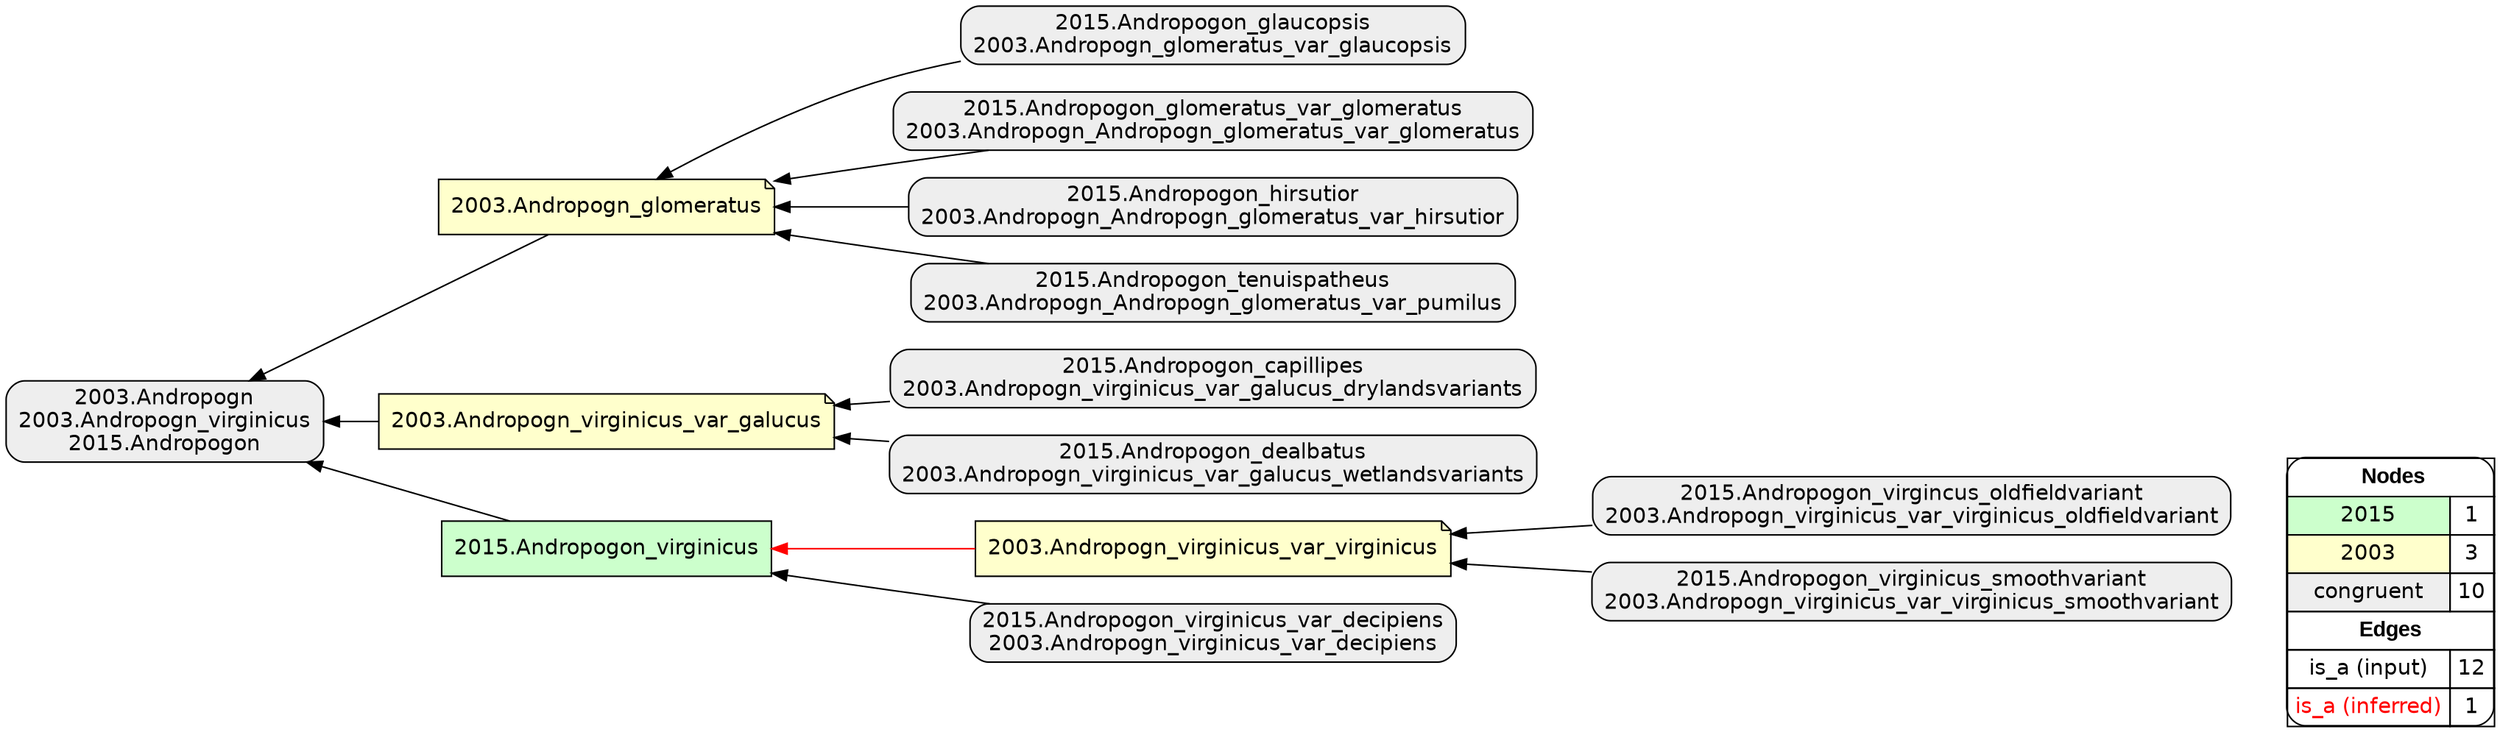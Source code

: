 digraph{
rankdir=RL
node[shape=box style=filled fillcolor="#CCFFCC" fontname="helvetica"] 
"2015.Andropogon_virginicus"
node[shape=note style=filled fillcolor="#FFFFCC" fontname="helvetica"] 
"2003.Andropogn_glomeratus"
"2003.Andropogn_virginicus_var_virginicus"
"2003.Andropogn_virginicus_var_galucus"
node[shape=box style="filled,rounded" fillcolor="#EEEEEE" fontname="helvetica"] 
"2015.Andropogon_virgincus_oldfieldvariant\n2003.Andropogn_virginicus_var_virginicus_oldfieldvariant"
"2015.Andropogon_glaucopsis\n2003.Andropogn_glomeratus_var_glaucopsis"
"2015.Andropogon_glomeratus_var_glomeratus\n2003.Andropogn_Andropogn_glomeratus_var_glomeratus"
"2015.Andropogon_capillipes\n2003.Andropogn_virginicus_var_galucus_drylandsvariants"
"2003.Andropogn\n2003.Andropogn_virginicus\n2015.Andropogon"
"2015.Andropogon_virginicus_var_decipiens\n2003.Andropogn_virginicus_var_decipiens"
"2015.Andropogon_dealbatus\n2003.Andropogn_virginicus_var_galucus_wetlandsvariants"
"2015.Andropogon_virginicus_smoothvariant\n2003.Andropogn_virginicus_var_virginicus_smoothvariant"
"2015.Andropogon_hirsutior\n2003.Andropogn_Andropogn_glomeratus_var_hirsutior"
"2015.Andropogon_tenuispatheus\n2003.Andropogn_Andropogn_glomeratus_var_pumilus"
edge[arrowhead=normal style=dotted color="#000000" constraint=true penwidth=1]
edge[arrowhead=normal style=solid color="#000000" constraint=true penwidth=1]
"2015.Andropogon_tenuispatheus\n2003.Andropogn_Andropogn_glomeratus_var_pumilus" -> "2003.Andropogn_glomeratus"
"2015.Andropogon_dealbatus\n2003.Andropogn_virginicus_var_galucus_wetlandsvariants" -> "2003.Andropogn_virginicus_var_galucus"
"2015.Andropogon_glaucopsis\n2003.Andropogn_glomeratus_var_glaucopsis" -> "2003.Andropogn_glomeratus"
"2015.Andropogon_virginicus_smoothvariant\n2003.Andropogn_virginicus_var_virginicus_smoothvariant" -> "2003.Andropogn_virginicus_var_virginicus"
"2015.Andropogon_glomeratus_var_glomeratus\n2003.Andropogn_Andropogn_glomeratus_var_glomeratus" -> "2003.Andropogn_glomeratus"
"2015.Andropogon_virginicus_var_decipiens\n2003.Andropogn_virginicus_var_decipiens" -> "2015.Andropogon_virginicus"
"2015.Andropogon_hirsutior\n2003.Andropogn_Andropogn_glomeratus_var_hirsutior" -> "2003.Andropogn_glomeratus"
"2015.Andropogon_capillipes\n2003.Andropogn_virginicus_var_galucus_drylandsvariants" -> "2003.Andropogn_virginicus_var_galucus"
"2015.Andropogon_virginicus" -> "2003.Andropogn\n2003.Andropogn_virginicus\n2015.Andropogon"
"2015.Andropogon_virgincus_oldfieldvariant\n2003.Andropogn_virginicus_var_virginicus_oldfieldvariant" -> "2003.Andropogn_virginicus_var_virginicus"
"2003.Andropogn_virginicus_var_galucus" -> "2003.Andropogn\n2003.Andropogn_virginicus\n2015.Andropogon"
"2003.Andropogn_glomeratus" -> "2003.Andropogn\n2003.Andropogn_virginicus\n2015.Andropogon"
edge[arrowhead=normal style=solid color="#FF0000" constraint=true penwidth=1]
"2003.Andropogn_virginicus_var_virginicus" -> "2015.Andropogon_virginicus"
node[shape=box] 
{rank=source Legend [fillcolor= white margin=0 label=< 
 <TABLE BORDER="0" CELLBORDER="1" CELLSPACING="0" CELLPADDING="4"> 
<TR> <TD COLSPAN="2"><font face="Arial Black"> Nodes</font></TD> </TR> 
<TR> 
 <TD bgcolor="#CCFFCC" fontname="helvetica">2015</TD> 
 <TD>1</TD> 
 </TR> 
<TR> 
 <TD bgcolor="#FFFFCC" fontname="helvetica">2003</TD> 
 <TD>3</TD> 
 </TR> 
<TR> 
 <TD bgcolor="#EEEEEE" fontname="helvetica">congruent</TD> 
 <TD>10</TD> 
 </TR> 
<TR> <TD COLSPAN="2"><font face = "Arial Black"> Edges </font></TD> </TR> 
<TR> 
 <TD><font color ="#000000">is_a (input)</font></TD><TD>12</TD>
</TR>
<TR> 
 <TD><font color ="#FF0000">is_a (inferred)</font></TD><TD>1</TD>
</TR>
</TABLE> 
 >] } 
}